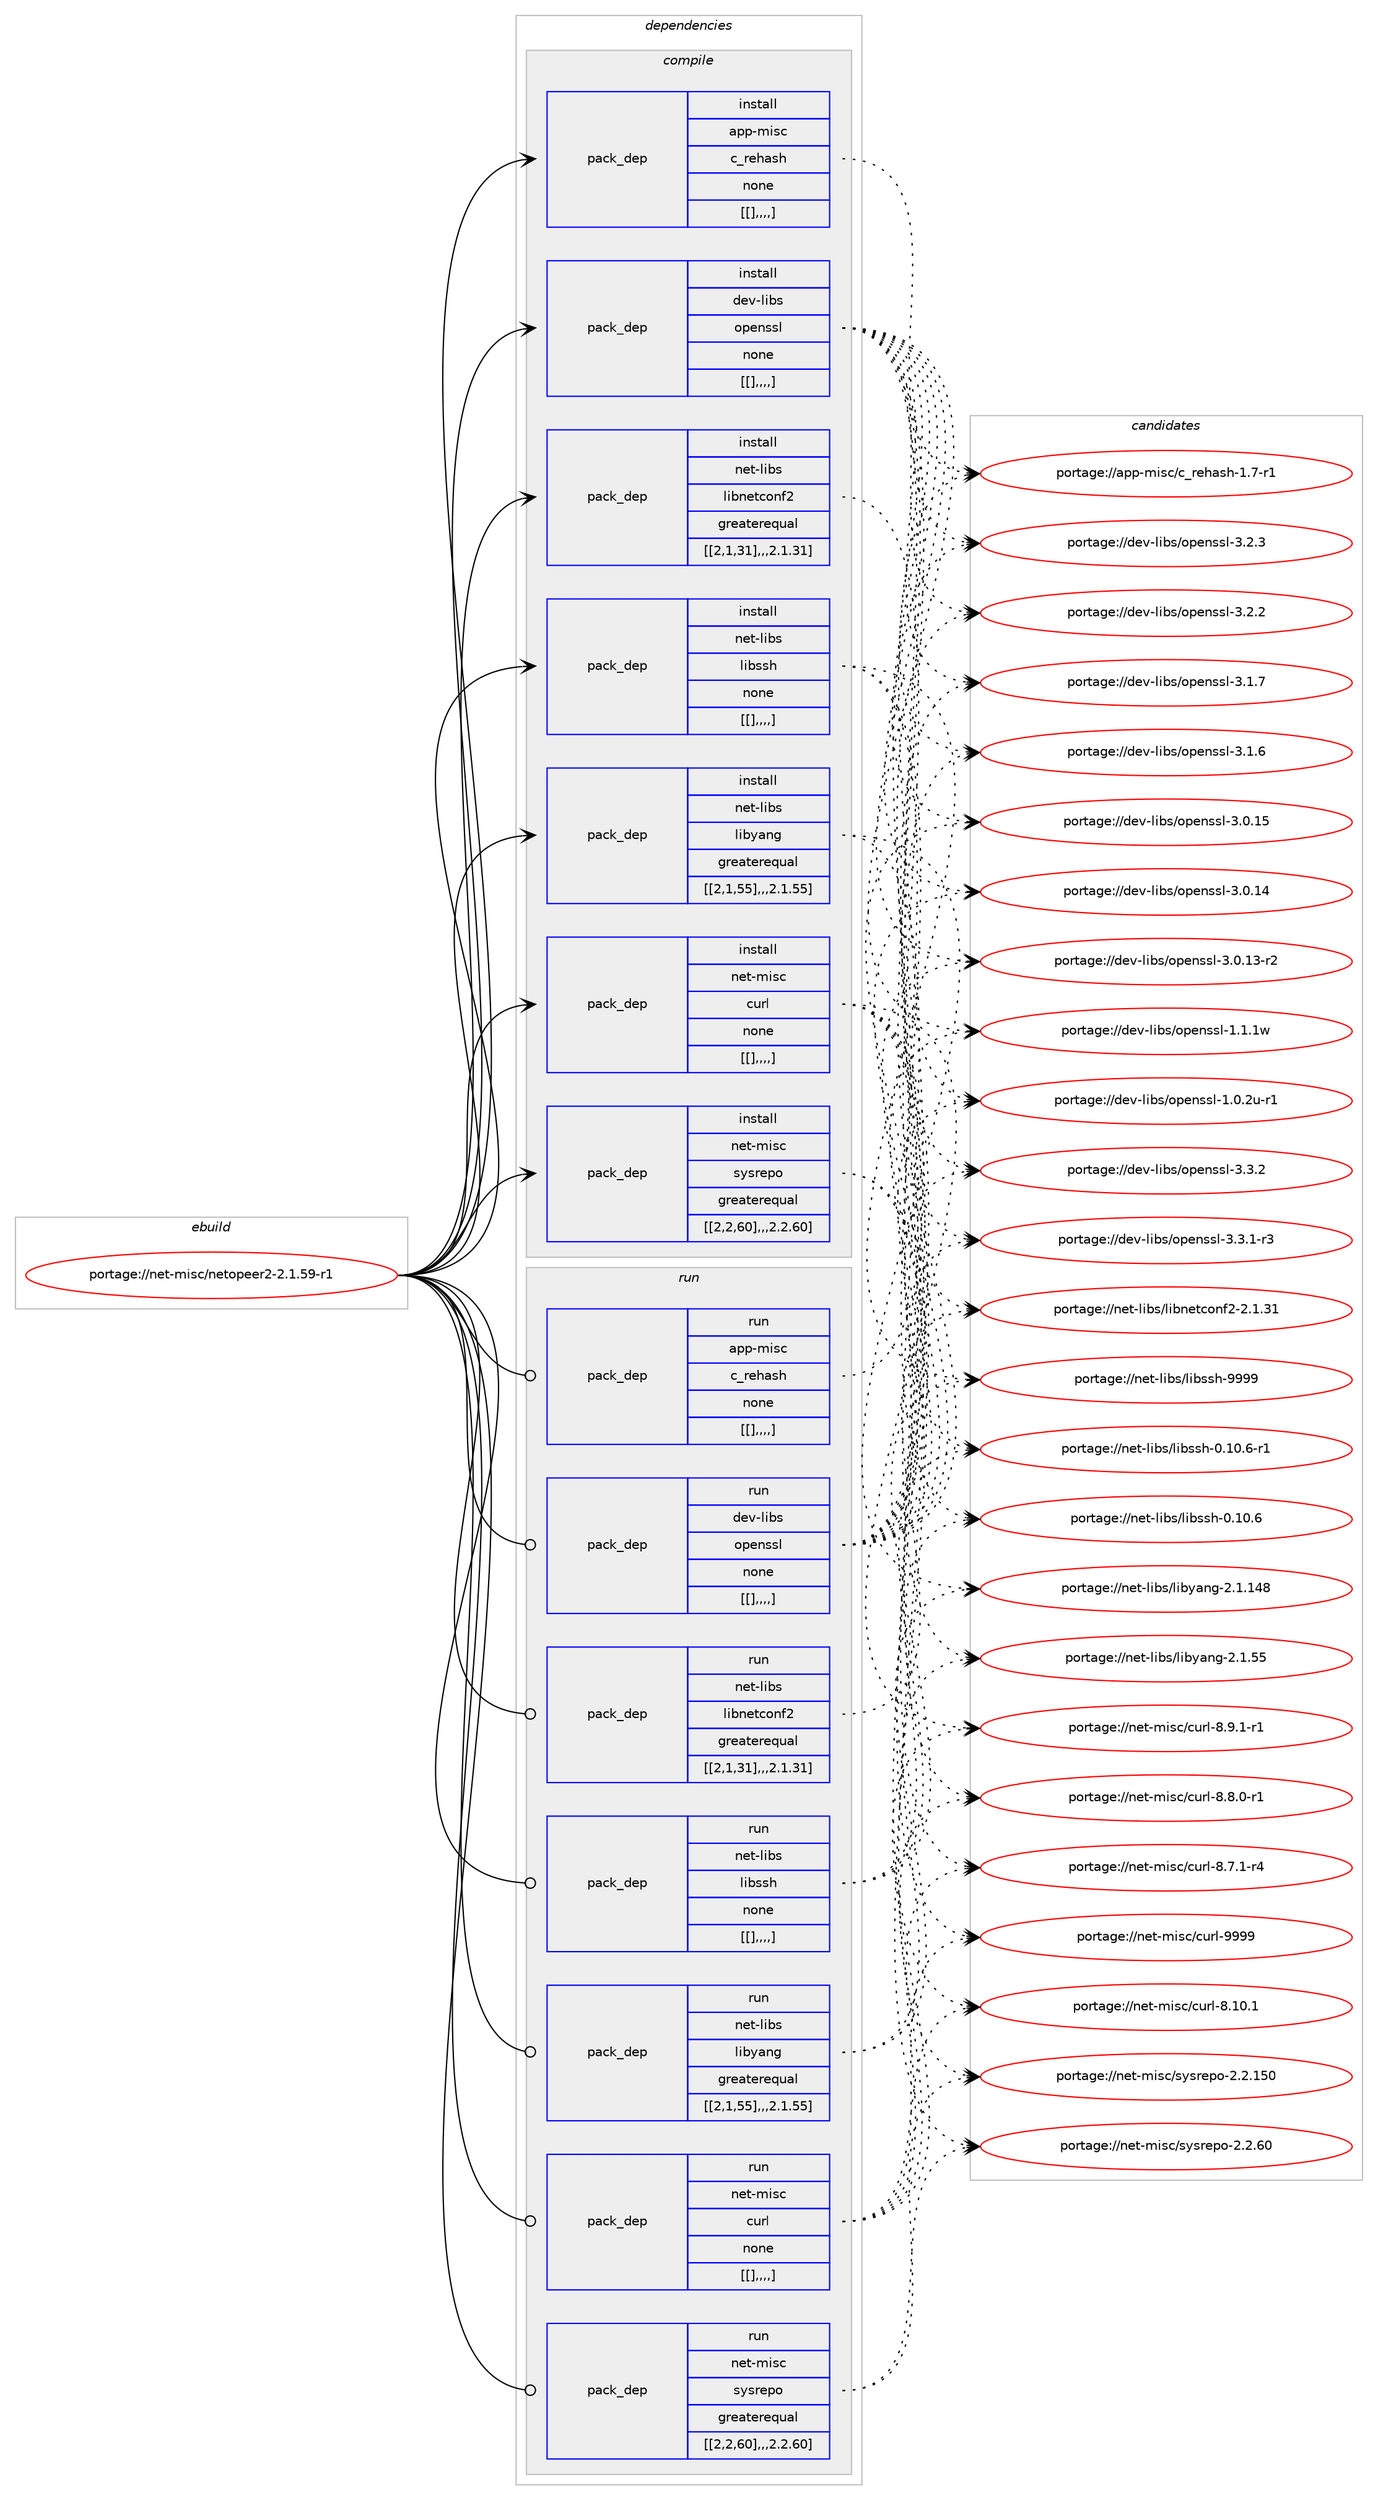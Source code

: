 digraph prolog {

# *************
# Graph options
# *************

newrank=true;
concentrate=true;
compound=true;
graph [rankdir=LR,fontname=Helvetica,fontsize=10,ranksep=1.5];#, ranksep=2.5, nodesep=0.2];
edge  [arrowhead=vee];
node  [fontname=Helvetica,fontsize=10];

# **********
# The ebuild
# **********

subgraph cluster_leftcol {
color=gray;
label=<<i>ebuild</i>>;
id [label="portage://net-misc/netopeer2-2.1.59-r1", color=red, width=4, href="../net-misc/netopeer2-2.1.59-r1.svg"];
}

# ****************
# The dependencies
# ****************

subgraph cluster_midcol {
color=gray;
label=<<i>dependencies</i>>;
subgraph cluster_compile {
fillcolor="#eeeeee";
style=filled;
label=<<i>compile</i>>;
subgraph pack278140 {
dependency382433 [label=<<TABLE BORDER="0" CELLBORDER="1" CELLSPACING="0" CELLPADDING="4" WIDTH="220"><TR><TD ROWSPAN="6" CELLPADDING="30">pack_dep</TD></TR><TR><TD WIDTH="110">install</TD></TR><TR><TD>app-misc</TD></TR><TR><TD>c_rehash</TD></TR><TR><TD>none</TD></TR><TR><TD>[[],,,,]</TD></TR></TABLE>>, shape=none, color=blue];
}
id:e -> dependency382433:w [weight=20,style="solid",arrowhead="vee"];
subgraph pack278141 {
dependency382434 [label=<<TABLE BORDER="0" CELLBORDER="1" CELLSPACING="0" CELLPADDING="4" WIDTH="220"><TR><TD ROWSPAN="6" CELLPADDING="30">pack_dep</TD></TR><TR><TD WIDTH="110">install</TD></TR><TR><TD>dev-libs</TD></TR><TR><TD>openssl</TD></TR><TR><TD>none</TD></TR><TR><TD>[[],,,,]</TD></TR></TABLE>>, shape=none, color=blue];
}
id:e -> dependency382434:w [weight=20,style="solid",arrowhead="vee"];
subgraph pack278142 {
dependency382435 [label=<<TABLE BORDER="0" CELLBORDER="1" CELLSPACING="0" CELLPADDING="4" WIDTH="220"><TR><TD ROWSPAN="6" CELLPADDING="30">pack_dep</TD></TR><TR><TD WIDTH="110">install</TD></TR><TR><TD>net-libs</TD></TR><TR><TD>libnetconf2</TD></TR><TR><TD>greaterequal</TD></TR><TR><TD>[[2,1,31],,,2.1.31]</TD></TR></TABLE>>, shape=none, color=blue];
}
id:e -> dependency382435:w [weight=20,style="solid",arrowhead="vee"];
subgraph pack278143 {
dependency382436 [label=<<TABLE BORDER="0" CELLBORDER="1" CELLSPACING="0" CELLPADDING="4" WIDTH="220"><TR><TD ROWSPAN="6" CELLPADDING="30">pack_dep</TD></TR><TR><TD WIDTH="110">install</TD></TR><TR><TD>net-libs</TD></TR><TR><TD>libssh</TD></TR><TR><TD>none</TD></TR><TR><TD>[[],,,,]</TD></TR></TABLE>>, shape=none, color=blue];
}
id:e -> dependency382436:w [weight=20,style="solid",arrowhead="vee"];
subgraph pack278144 {
dependency382437 [label=<<TABLE BORDER="0" CELLBORDER="1" CELLSPACING="0" CELLPADDING="4" WIDTH="220"><TR><TD ROWSPAN="6" CELLPADDING="30">pack_dep</TD></TR><TR><TD WIDTH="110">install</TD></TR><TR><TD>net-libs</TD></TR><TR><TD>libyang</TD></TR><TR><TD>greaterequal</TD></TR><TR><TD>[[2,1,55],,,2.1.55]</TD></TR></TABLE>>, shape=none, color=blue];
}
id:e -> dependency382437:w [weight=20,style="solid",arrowhead="vee"];
subgraph pack278145 {
dependency382438 [label=<<TABLE BORDER="0" CELLBORDER="1" CELLSPACING="0" CELLPADDING="4" WIDTH="220"><TR><TD ROWSPAN="6" CELLPADDING="30">pack_dep</TD></TR><TR><TD WIDTH="110">install</TD></TR><TR><TD>net-misc</TD></TR><TR><TD>curl</TD></TR><TR><TD>none</TD></TR><TR><TD>[[],,,,]</TD></TR></TABLE>>, shape=none, color=blue];
}
id:e -> dependency382438:w [weight=20,style="solid",arrowhead="vee"];
subgraph pack278146 {
dependency382439 [label=<<TABLE BORDER="0" CELLBORDER="1" CELLSPACING="0" CELLPADDING="4" WIDTH="220"><TR><TD ROWSPAN="6" CELLPADDING="30">pack_dep</TD></TR><TR><TD WIDTH="110">install</TD></TR><TR><TD>net-misc</TD></TR><TR><TD>sysrepo</TD></TR><TR><TD>greaterequal</TD></TR><TR><TD>[[2,2,60],,,2.2.60]</TD></TR></TABLE>>, shape=none, color=blue];
}
id:e -> dependency382439:w [weight=20,style="solid",arrowhead="vee"];
}
subgraph cluster_compileandrun {
fillcolor="#eeeeee";
style=filled;
label=<<i>compile and run</i>>;
}
subgraph cluster_run {
fillcolor="#eeeeee";
style=filled;
label=<<i>run</i>>;
subgraph pack278147 {
dependency382440 [label=<<TABLE BORDER="0" CELLBORDER="1" CELLSPACING="0" CELLPADDING="4" WIDTH="220"><TR><TD ROWSPAN="6" CELLPADDING="30">pack_dep</TD></TR><TR><TD WIDTH="110">run</TD></TR><TR><TD>app-misc</TD></TR><TR><TD>c_rehash</TD></TR><TR><TD>none</TD></TR><TR><TD>[[],,,,]</TD></TR></TABLE>>, shape=none, color=blue];
}
id:e -> dependency382440:w [weight=20,style="solid",arrowhead="odot"];
subgraph pack278148 {
dependency382441 [label=<<TABLE BORDER="0" CELLBORDER="1" CELLSPACING="0" CELLPADDING="4" WIDTH="220"><TR><TD ROWSPAN="6" CELLPADDING="30">pack_dep</TD></TR><TR><TD WIDTH="110">run</TD></TR><TR><TD>dev-libs</TD></TR><TR><TD>openssl</TD></TR><TR><TD>none</TD></TR><TR><TD>[[],,,,]</TD></TR></TABLE>>, shape=none, color=blue];
}
id:e -> dependency382441:w [weight=20,style="solid",arrowhead="odot"];
subgraph pack278149 {
dependency382442 [label=<<TABLE BORDER="0" CELLBORDER="1" CELLSPACING="0" CELLPADDING="4" WIDTH="220"><TR><TD ROWSPAN="6" CELLPADDING="30">pack_dep</TD></TR><TR><TD WIDTH="110">run</TD></TR><TR><TD>net-libs</TD></TR><TR><TD>libnetconf2</TD></TR><TR><TD>greaterequal</TD></TR><TR><TD>[[2,1,31],,,2.1.31]</TD></TR></TABLE>>, shape=none, color=blue];
}
id:e -> dependency382442:w [weight=20,style="solid",arrowhead="odot"];
subgraph pack278150 {
dependency382443 [label=<<TABLE BORDER="0" CELLBORDER="1" CELLSPACING="0" CELLPADDING="4" WIDTH="220"><TR><TD ROWSPAN="6" CELLPADDING="30">pack_dep</TD></TR><TR><TD WIDTH="110">run</TD></TR><TR><TD>net-libs</TD></TR><TR><TD>libssh</TD></TR><TR><TD>none</TD></TR><TR><TD>[[],,,,]</TD></TR></TABLE>>, shape=none, color=blue];
}
id:e -> dependency382443:w [weight=20,style="solid",arrowhead="odot"];
subgraph pack278151 {
dependency382444 [label=<<TABLE BORDER="0" CELLBORDER="1" CELLSPACING="0" CELLPADDING="4" WIDTH="220"><TR><TD ROWSPAN="6" CELLPADDING="30">pack_dep</TD></TR><TR><TD WIDTH="110">run</TD></TR><TR><TD>net-libs</TD></TR><TR><TD>libyang</TD></TR><TR><TD>greaterequal</TD></TR><TR><TD>[[2,1,55],,,2.1.55]</TD></TR></TABLE>>, shape=none, color=blue];
}
id:e -> dependency382444:w [weight=20,style="solid",arrowhead="odot"];
subgraph pack278152 {
dependency382445 [label=<<TABLE BORDER="0" CELLBORDER="1" CELLSPACING="0" CELLPADDING="4" WIDTH="220"><TR><TD ROWSPAN="6" CELLPADDING="30">pack_dep</TD></TR><TR><TD WIDTH="110">run</TD></TR><TR><TD>net-misc</TD></TR><TR><TD>curl</TD></TR><TR><TD>none</TD></TR><TR><TD>[[],,,,]</TD></TR></TABLE>>, shape=none, color=blue];
}
id:e -> dependency382445:w [weight=20,style="solid",arrowhead="odot"];
subgraph pack278153 {
dependency382446 [label=<<TABLE BORDER="0" CELLBORDER="1" CELLSPACING="0" CELLPADDING="4" WIDTH="220"><TR><TD ROWSPAN="6" CELLPADDING="30">pack_dep</TD></TR><TR><TD WIDTH="110">run</TD></TR><TR><TD>net-misc</TD></TR><TR><TD>sysrepo</TD></TR><TR><TD>greaterequal</TD></TR><TR><TD>[[2,2,60],,,2.2.60]</TD></TR></TABLE>>, shape=none, color=blue];
}
id:e -> dependency382446:w [weight=20,style="solid",arrowhead="odot"];
}
}

# **************
# The candidates
# **************

subgraph cluster_choices {
rank=same;
color=gray;
label=<<i>candidates</i>>;

subgraph choice278140 {
color=black;
nodesep=1;
choice97112112451091051159947999511410110497115104454946554511449 [label="portage://app-misc/c_rehash-1.7-r1", color=red, width=4,href="../app-misc/c_rehash-1.7-r1.svg"];
dependency382433:e -> choice97112112451091051159947999511410110497115104454946554511449:w [style=dotted,weight="100"];
}
subgraph choice278141 {
color=black;
nodesep=1;
choice100101118451081059811547111112101110115115108455146514650 [label="portage://dev-libs/openssl-3.3.2", color=red, width=4,href="../dev-libs/openssl-3.3.2.svg"];
choice1001011184510810598115471111121011101151151084551465146494511451 [label="portage://dev-libs/openssl-3.3.1-r3", color=red, width=4,href="../dev-libs/openssl-3.3.1-r3.svg"];
choice100101118451081059811547111112101110115115108455146504651 [label="portage://dev-libs/openssl-3.2.3", color=red, width=4,href="../dev-libs/openssl-3.2.3.svg"];
choice100101118451081059811547111112101110115115108455146504650 [label="portage://dev-libs/openssl-3.2.2", color=red, width=4,href="../dev-libs/openssl-3.2.2.svg"];
choice100101118451081059811547111112101110115115108455146494655 [label="portage://dev-libs/openssl-3.1.7", color=red, width=4,href="../dev-libs/openssl-3.1.7.svg"];
choice100101118451081059811547111112101110115115108455146494654 [label="portage://dev-libs/openssl-3.1.6", color=red, width=4,href="../dev-libs/openssl-3.1.6.svg"];
choice10010111845108105981154711111210111011511510845514648464953 [label="portage://dev-libs/openssl-3.0.15", color=red, width=4,href="../dev-libs/openssl-3.0.15.svg"];
choice10010111845108105981154711111210111011511510845514648464952 [label="portage://dev-libs/openssl-3.0.14", color=red, width=4,href="../dev-libs/openssl-3.0.14.svg"];
choice100101118451081059811547111112101110115115108455146484649514511450 [label="portage://dev-libs/openssl-3.0.13-r2", color=red, width=4,href="../dev-libs/openssl-3.0.13-r2.svg"];
choice100101118451081059811547111112101110115115108454946494649119 [label="portage://dev-libs/openssl-1.1.1w", color=red, width=4,href="../dev-libs/openssl-1.1.1w.svg"];
choice1001011184510810598115471111121011101151151084549464846501174511449 [label="portage://dev-libs/openssl-1.0.2u-r1", color=red, width=4,href="../dev-libs/openssl-1.0.2u-r1.svg"];
dependency382434:e -> choice100101118451081059811547111112101110115115108455146514650:w [style=dotted,weight="100"];
dependency382434:e -> choice1001011184510810598115471111121011101151151084551465146494511451:w [style=dotted,weight="100"];
dependency382434:e -> choice100101118451081059811547111112101110115115108455146504651:w [style=dotted,weight="100"];
dependency382434:e -> choice100101118451081059811547111112101110115115108455146504650:w [style=dotted,weight="100"];
dependency382434:e -> choice100101118451081059811547111112101110115115108455146494655:w [style=dotted,weight="100"];
dependency382434:e -> choice100101118451081059811547111112101110115115108455146494654:w [style=dotted,weight="100"];
dependency382434:e -> choice10010111845108105981154711111210111011511510845514648464953:w [style=dotted,weight="100"];
dependency382434:e -> choice10010111845108105981154711111210111011511510845514648464952:w [style=dotted,weight="100"];
dependency382434:e -> choice100101118451081059811547111112101110115115108455146484649514511450:w [style=dotted,weight="100"];
dependency382434:e -> choice100101118451081059811547111112101110115115108454946494649119:w [style=dotted,weight="100"];
dependency382434:e -> choice1001011184510810598115471111121011101151151084549464846501174511449:w [style=dotted,weight="100"];
}
subgraph choice278142 {
color=black;
nodesep=1;
choice11010111645108105981154710810598110101116991111101025045504649465149 [label="portage://net-libs/libnetconf2-2.1.31", color=red, width=4,href="../net-libs/libnetconf2-2.1.31.svg"];
dependency382435:e -> choice11010111645108105981154710810598110101116991111101025045504649465149:w [style=dotted,weight="100"];
}
subgraph choice278143 {
color=black;
nodesep=1;
choice110101116451081059811547108105981151151044557575757 [label="portage://net-libs/libssh-9999", color=red, width=4,href="../net-libs/libssh-9999.svg"];
choice11010111645108105981154710810598115115104454846494846544511449 [label="portage://net-libs/libssh-0.10.6-r1", color=red, width=4,href="../net-libs/libssh-0.10.6-r1.svg"];
choice1101011164510810598115471081059811511510445484649484654 [label="portage://net-libs/libssh-0.10.6", color=red, width=4,href="../net-libs/libssh-0.10.6.svg"];
dependency382436:e -> choice110101116451081059811547108105981151151044557575757:w [style=dotted,weight="100"];
dependency382436:e -> choice11010111645108105981154710810598115115104454846494846544511449:w [style=dotted,weight="100"];
dependency382436:e -> choice1101011164510810598115471081059811511510445484649484654:w [style=dotted,weight="100"];
}
subgraph choice278144 {
color=black;
nodesep=1;
choice11010111645108105981154710810598121971101034550464946495256 [label="portage://net-libs/libyang-2.1.148", color=red, width=4,href="../net-libs/libyang-2.1.148.svg"];
choice110101116451081059811547108105981219711010345504649465353 [label="portage://net-libs/libyang-2.1.55", color=red, width=4,href="../net-libs/libyang-2.1.55.svg"];
dependency382437:e -> choice11010111645108105981154710810598121971101034550464946495256:w [style=dotted,weight="100"];
dependency382437:e -> choice110101116451081059811547108105981219711010345504649465353:w [style=dotted,weight="100"];
}
subgraph choice278145 {
color=black;
nodesep=1;
choice110101116451091051159947991171141084557575757 [label="portage://net-misc/curl-9999", color=red, width=4,href="../net-misc/curl-9999.svg"];
choice1101011164510910511599479911711410845564649484649 [label="portage://net-misc/curl-8.10.1", color=red, width=4,href="../net-misc/curl-8.10.1.svg"];
choice110101116451091051159947991171141084556465746494511449 [label="portage://net-misc/curl-8.9.1-r1", color=red, width=4,href="../net-misc/curl-8.9.1-r1.svg"];
choice110101116451091051159947991171141084556465646484511449 [label="portage://net-misc/curl-8.8.0-r1", color=red, width=4,href="../net-misc/curl-8.8.0-r1.svg"];
choice110101116451091051159947991171141084556465546494511452 [label="portage://net-misc/curl-8.7.1-r4", color=red, width=4,href="../net-misc/curl-8.7.1-r4.svg"];
dependency382438:e -> choice110101116451091051159947991171141084557575757:w [style=dotted,weight="100"];
dependency382438:e -> choice1101011164510910511599479911711410845564649484649:w [style=dotted,weight="100"];
dependency382438:e -> choice110101116451091051159947991171141084556465746494511449:w [style=dotted,weight="100"];
dependency382438:e -> choice110101116451091051159947991171141084556465646484511449:w [style=dotted,weight="100"];
dependency382438:e -> choice110101116451091051159947991171141084556465546494511452:w [style=dotted,weight="100"];
}
subgraph choice278146 {
color=black;
nodesep=1;
choice1101011164510910511599471151211151141011121114550465046495348 [label="portage://net-misc/sysrepo-2.2.150", color=red, width=4,href="../net-misc/sysrepo-2.2.150.svg"];
choice11010111645109105115994711512111511410111211145504650465448 [label="portage://net-misc/sysrepo-2.2.60", color=red, width=4,href="../net-misc/sysrepo-2.2.60.svg"];
dependency382439:e -> choice1101011164510910511599471151211151141011121114550465046495348:w [style=dotted,weight="100"];
dependency382439:e -> choice11010111645109105115994711512111511410111211145504650465448:w [style=dotted,weight="100"];
}
subgraph choice278147 {
color=black;
nodesep=1;
choice97112112451091051159947999511410110497115104454946554511449 [label="portage://app-misc/c_rehash-1.7-r1", color=red, width=4,href="../app-misc/c_rehash-1.7-r1.svg"];
dependency382440:e -> choice97112112451091051159947999511410110497115104454946554511449:w [style=dotted,weight="100"];
}
subgraph choice278148 {
color=black;
nodesep=1;
choice100101118451081059811547111112101110115115108455146514650 [label="portage://dev-libs/openssl-3.3.2", color=red, width=4,href="../dev-libs/openssl-3.3.2.svg"];
choice1001011184510810598115471111121011101151151084551465146494511451 [label="portage://dev-libs/openssl-3.3.1-r3", color=red, width=4,href="../dev-libs/openssl-3.3.1-r3.svg"];
choice100101118451081059811547111112101110115115108455146504651 [label="portage://dev-libs/openssl-3.2.3", color=red, width=4,href="../dev-libs/openssl-3.2.3.svg"];
choice100101118451081059811547111112101110115115108455146504650 [label="portage://dev-libs/openssl-3.2.2", color=red, width=4,href="../dev-libs/openssl-3.2.2.svg"];
choice100101118451081059811547111112101110115115108455146494655 [label="portage://dev-libs/openssl-3.1.7", color=red, width=4,href="../dev-libs/openssl-3.1.7.svg"];
choice100101118451081059811547111112101110115115108455146494654 [label="portage://dev-libs/openssl-3.1.6", color=red, width=4,href="../dev-libs/openssl-3.1.6.svg"];
choice10010111845108105981154711111210111011511510845514648464953 [label="portage://dev-libs/openssl-3.0.15", color=red, width=4,href="../dev-libs/openssl-3.0.15.svg"];
choice10010111845108105981154711111210111011511510845514648464952 [label="portage://dev-libs/openssl-3.0.14", color=red, width=4,href="../dev-libs/openssl-3.0.14.svg"];
choice100101118451081059811547111112101110115115108455146484649514511450 [label="portage://dev-libs/openssl-3.0.13-r2", color=red, width=4,href="../dev-libs/openssl-3.0.13-r2.svg"];
choice100101118451081059811547111112101110115115108454946494649119 [label="portage://dev-libs/openssl-1.1.1w", color=red, width=4,href="../dev-libs/openssl-1.1.1w.svg"];
choice1001011184510810598115471111121011101151151084549464846501174511449 [label="portage://dev-libs/openssl-1.0.2u-r1", color=red, width=4,href="../dev-libs/openssl-1.0.2u-r1.svg"];
dependency382441:e -> choice100101118451081059811547111112101110115115108455146514650:w [style=dotted,weight="100"];
dependency382441:e -> choice1001011184510810598115471111121011101151151084551465146494511451:w [style=dotted,weight="100"];
dependency382441:e -> choice100101118451081059811547111112101110115115108455146504651:w [style=dotted,weight="100"];
dependency382441:e -> choice100101118451081059811547111112101110115115108455146504650:w [style=dotted,weight="100"];
dependency382441:e -> choice100101118451081059811547111112101110115115108455146494655:w [style=dotted,weight="100"];
dependency382441:e -> choice100101118451081059811547111112101110115115108455146494654:w [style=dotted,weight="100"];
dependency382441:e -> choice10010111845108105981154711111210111011511510845514648464953:w [style=dotted,weight="100"];
dependency382441:e -> choice10010111845108105981154711111210111011511510845514648464952:w [style=dotted,weight="100"];
dependency382441:e -> choice100101118451081059811547111112101110115115108455146484649514511450:w [style=dotted,weight="100"];
dependency382441:e -> choice100101118451081059811547111112101110115115108454946494649119:w [style=dotted,weight="100"];
dependency382441:e -> choice1001011184510810598115471111121011101151151084549464846501174511449:w [style=dotted,weight="100"];
}
subgraph choice278149 {
color=black;
nodesep=1;
choice11010111645108105981154710810598110101116991111101025045504649465149 [label="portage://net-libs/libnetconf2-2.1.31", color=red, width=4,href="../net-libs/libnetconf2-2.1.31.svg"];
dependency382442:e -> choice11010111645108105981154710810598110101116991111101025045504649465149:w [style=dotted,weight="100"];
}
subgraph choice278150 {
color=black;
nodesep=1;
choice110101116451081059811547108105981151151044557575757 [label="portage://net-libs/libssh-9999", color=red, width=4,href="../net-libs/libssh-9999.svg"];
choice11010111645108105981154710810598115115104454846494846544511449 [label="portage://net-libs/libssh-0.10.6-r1", color=red, width=4,href="../net-libs/libssh-0.10.6-r1.svg"];
choice1101011164510810598115471081059811511510445484649484654 [label="portage://net-libs/libssh-0.10.6", color=red, width=4,href="../net-libs/libssh-0.10.6.svg"];
dependency382443:e -> choice110101116451081059811547108105981151151044557575757:w [style=dotted,weight="100"];
dependency382443:e -> choice11010111645108105981154710810598115115104454846494846544511449:w [style=dotted,weight="100"];
dependency382443:e -> choice1101011164510810598115471081059811511510445484649484654:w [style=dotted,weight="100"];
}
subgraph choice278151 {
color=black;
nodesep=1;
choice11010111645108105981154710810598121971101034550464946495256 [label="portage://net-libs/libyang-2.1.148", color=red, width=4,href="../net-libs/libyang-2.1.148.svg"];
choice110101116451081059811547108105981219711010345504649465353 [label="portage://net-libs/libyang-2.1.55", color=red, width=4,href="../net-libs/libyang-2.1.55.svg"];
dependency382444:e -> choice11010111645108105981154710810598121971101034550464946495256:w [style=dotted,weight="100"];
dependency382444:e -> choice110101116451081059811547108105981219711010345504649465353:w [style=dotted,weight="100"];
}
subgraph choice278152 {
color=black;
nodesep=1;
choice110101116451091051159947991171141084557575757 [label="portage://net-misc/curl-9999", color=red, width=4,href="../net-misc/curl-9999.svg"];
choice1101011164510910511599479911711410845564649484649 [label="portage://net-misc/curl-8.10.1", color=red, width=4,href="../net-misc/curl-8.10.1.svg"];
choice110101116451091051159947991171141084556465746494511449 [label="portage://net-misc/curl-8.9.1-r1", color=red, width=4,href="../net-misc/curl-8.9.1-r1.svg"];
choice110101116451091051159947991171141084556465646484511449 [label="portage://net-misc/curl-8.8.0-r1", color=red, width=4,href="../net-misc/curl-8.8.0-r1.svg"];
choice110101116451091051159947991171141084556465546494511452 [label="portage://net-misc/curl-8.7.1-r4", color=red, width=4,href="../net-misc/curl-8.7.1-r4.svg"];
dependency382445:e -> choice110101116451091051159947991171141084557575757:w [style=dotted,weight="100"];
dependency382445:e -> choice1101011164510910511599479911711410845564649484649:w [style=dotted,weight="100"];
dependency382445:e -> choice110101116451091051159947991171141084556465746494511449:w [style=dotted,weight="100"];
dependency382445:e -> choice110101116451091051159947991171141084556465646484511449:w [style=dotted,weight="100"];
dependency382445:e -> choice110101116451091051159947991171141084556465546494511452:w [style=dotted,weight="100"];
}
subgraph choice278153 {
color=black;
nodesep=1;
choice1101011164510910511599471151211151141011121114550465046495348 [label="portage://net-misc/sysrepo-2.2.150", color=red, width=4,href="../net-misc/sysrepo-2.2.150.svg"];
choice11010111645109105115994711512111511410111211145504650465448 [label="portage://net-misc/sysrepo-2.2.60", color=red, width=4,href="../net-misc/sysrepo-2.2.60.svg"];
dependency382446:e -> choice1101011164510910511599471151211151141011121114550465046495348:w [style=dotted,weight="100"];
dependency382446:e -> choice11010111645109105115994711512111511410111211145504650465448:w [style=dotted,weight="100"];
}
}

}
